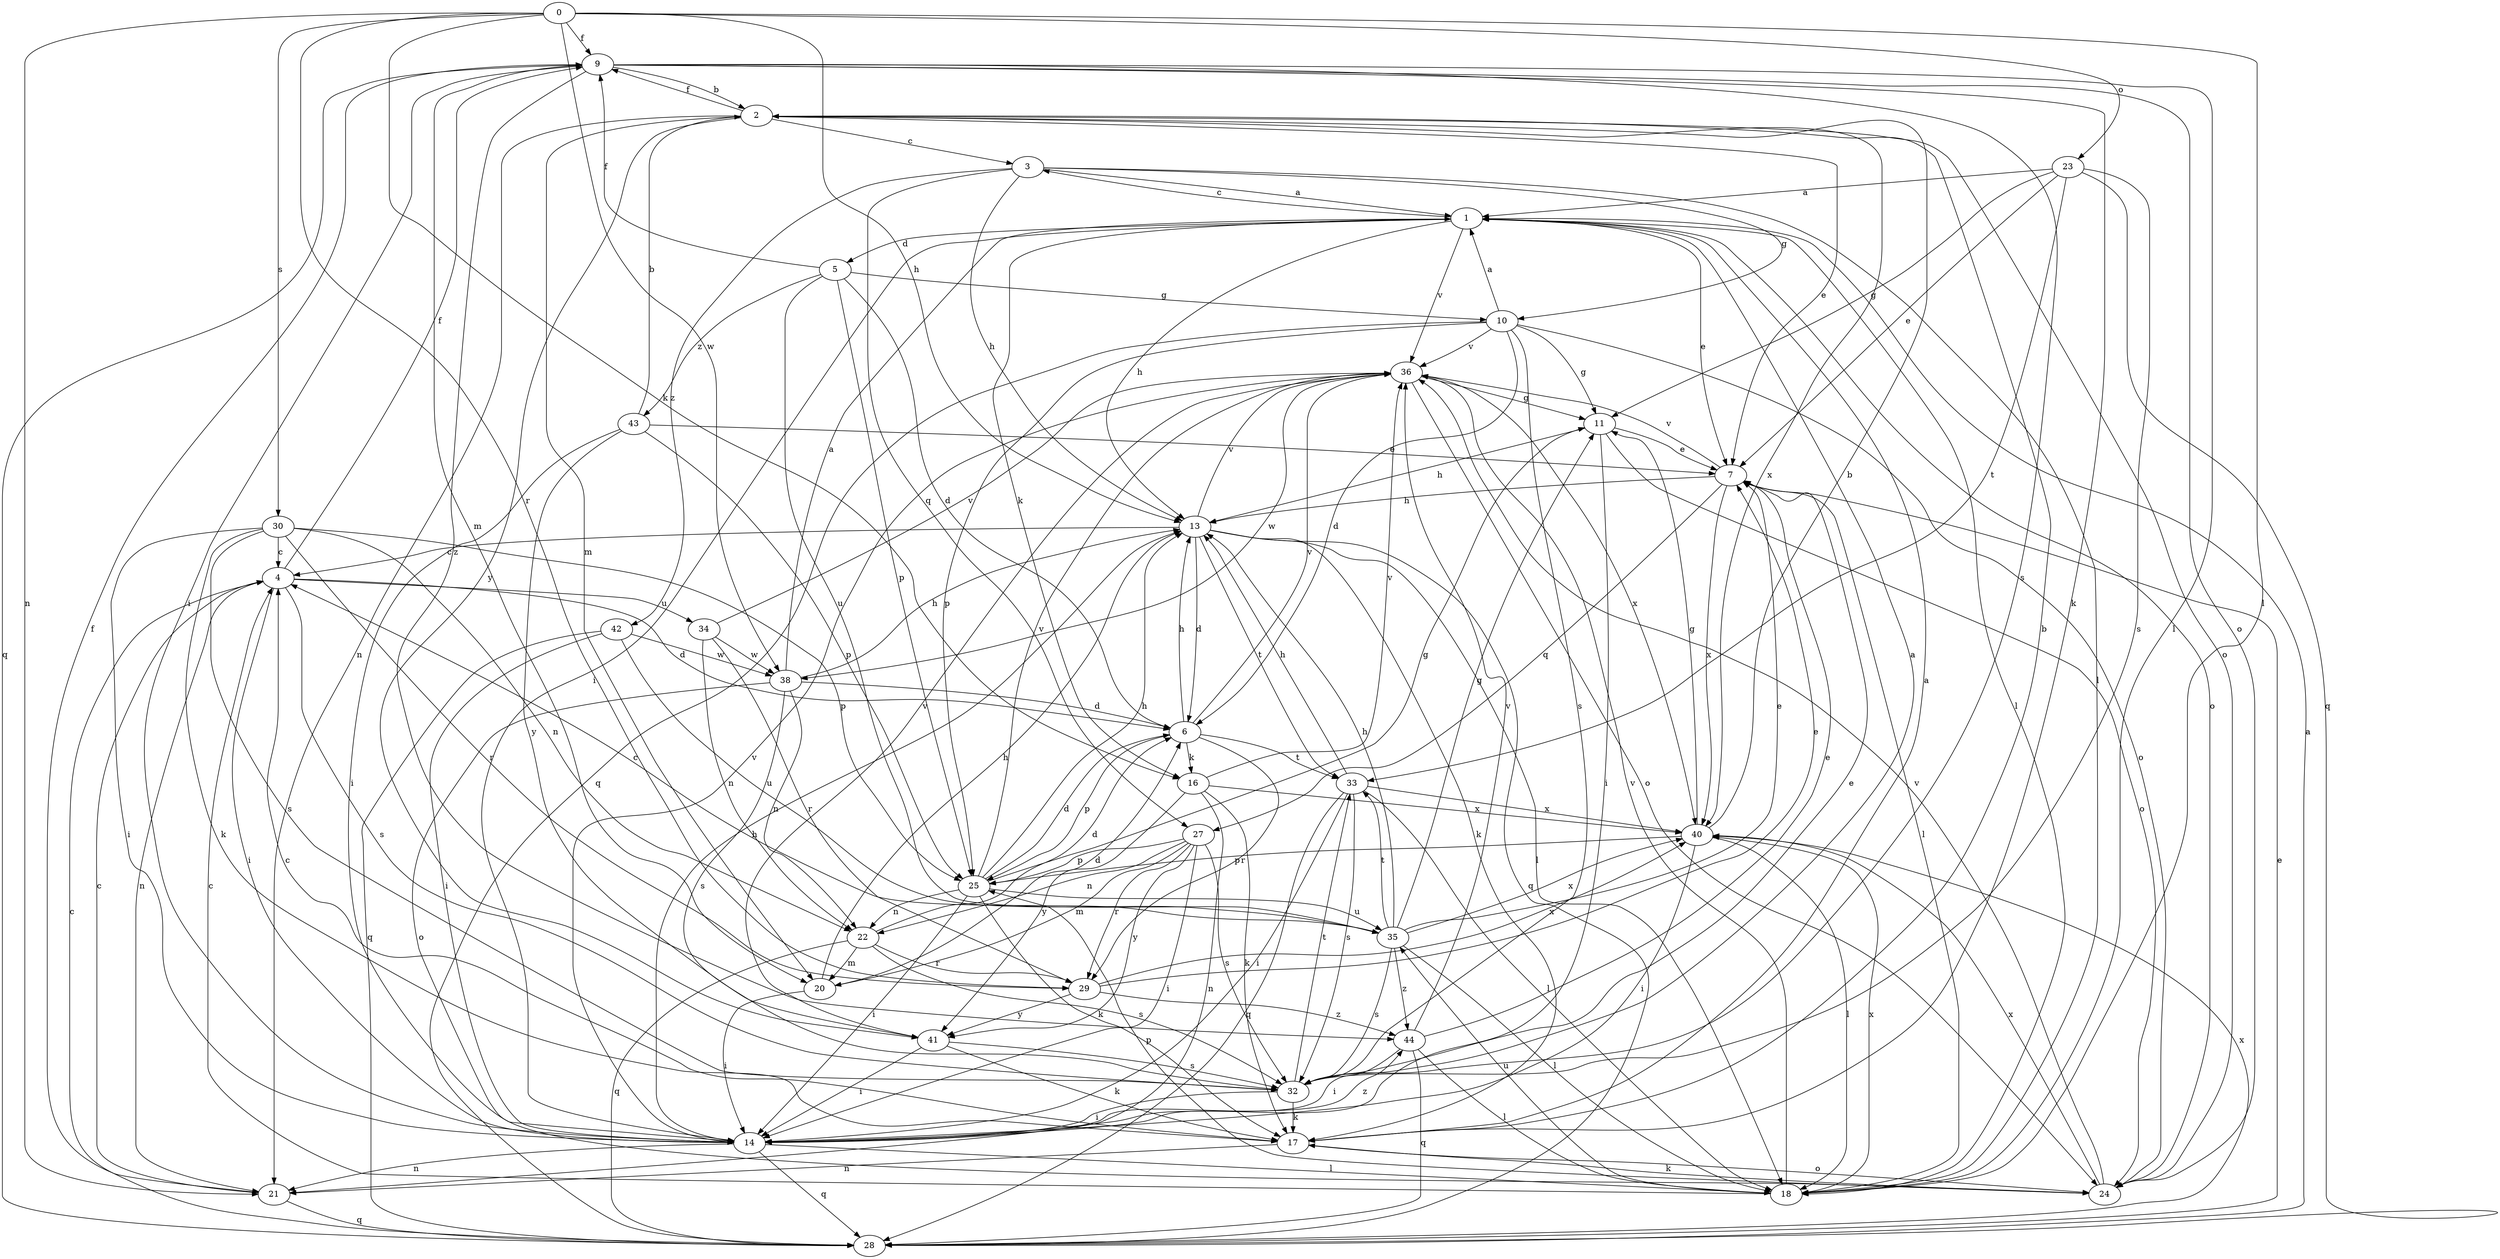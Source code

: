 strict digraph  {
0;
1;
2;
3;
4;
5;
6;
7;
9;
10;
11;
13;
14;
16;
17;
18;
20;
21;
22;
23;
24;
25;
27;
28;
29;
30;
32;
33;
34;
35;
36;
38;
40;
41;
42;
43;
44;
0 -> 9  [label=f];
0 -> 13  [label=h];
0 -> 16  [label=k];
0 -> 18  [label=l];
0 -> 21  [label=n];
0 -> 23  [label=o];
0 -> 29  [label=r];
0 -> 30  [label=s];
0 -> 38  [label=w];
1 -> 3  [label=c];
1 -> 5  [label=d];
1 -> 7  [label=e];
1 -> 13  [label=h];
1 -> 14  [label=i];
1 -> 16  [label=k];
1 -> 18  [label=l];
1 -> 24  [label=o];
1 -> 36  [label=v];
2 -> 3  [label=c];
2 -> 7  [label=e];
2 -> 9  [label=f];
2 -> 20  [label=m];
2 -> 21  [label=n];
2 -> 24  [label=o];
2 -> 40  [label=x];
2 -> 41  [label=y];
3 -> 1  [label=a];
3 -> 10  [label=g];
3 -> 13  [label=h];
3 -> 18  [label=l];
3 -> 27  [label=q];
3 -> 42  [label=z];
4 -> 6  [label=d];
4 -> 9  [label=f];
4 -> 14  [label=i];
4 -> 21  [label=n];
4 -> 32  [label=s];
4 -> 34  [label=u];
5 -> 6  [label=d];
5 -> 9  [label=f];
5 -> 10  [label=g];
5 -> 25  [label=p];
5 -> 35  [label=u];
5 -> 43  [label=z];
6 -> 13  [label=h];
6 -> 16  [label=k];
6 -> 25  [label=p];
6 -> 29  [label=r];
6 -> 33  [label=t];
6 -> 36  [label=v];
7 -> 13  [label=h];
7 -> 18  [label=l];
7 -> 27  [label=q];
7 -> 36  [label=v];
7 -> 40  [label=x];
9 -> 2  [label=b];
9 -> 14  [label=i];
9 -> 17  [label=k];
9 -> 18  [label=l];
9 -> 20  [label=m];
9 -> 24  [label=o];
9 -> 28  [label=q];
9 -> 32  [label=s];
9 -> 44  [label=z];
10 -> 1  [label=a];
10 -> 6  [label=d];
10 -> 11  [label=g];
10 -> 24  [label=o];
10 -> 25  [label=p];
10 -> 28  [label=q];
10 -> 32  [label=s];
10 -> 36  [label=v];
11 -> 7  [label=e];
11 -> 13  [label=h];
11 -> 14  [label=i];
11 -> 24  [label=o];
13 -> 4  [label=c];
13 -> 6  [label=d];
13 -> 17  [label=k];
13 -> 18  [label=l];
13 -> 28  [label=q];
13 -> 33  [label=t];
13 -> 36  [label=v];
14 -> 13  [label=h];
14 -> 18  [label=l];
14 -> 21  [label=n];
14 -> 28  [label=q];
14 -> 36  [label=v];
14 -> 44  [label=z];
16 -> 17  [label=k];
16 -> 21  [label=n];
16 -> 36  [label=v];
16 -> 40  [label=x];
16 -> 41  [label=y];
17 -> 1  [label=a];
17 -> 2  [label=b];
17 -> 4  [label=c];
17 -> 21  [label=n];
17 -> 24  [label=o];
18 -> 4  [label=c];
18 -> 35  [label=u];
18 -> 36  [label=v];
18 -> 40  [label=x];
20 -> 6  [label=d];
20 -> 13  [label=h];
20 -> 14  [label=i];
21 -> 4  [label=c];
21 -> 9  [label=f];
21 -> 28  [label=q];
22 -> 6  [label=d];
22 -> 20  [label=m];
22 -> 28  [label=q];
22 -> 29  [label=r];
22 -> 32  [label=s];
23 -> 1  [label=a];
23 -> 7  [label=e];
23 -> 11  [label=g];
23 -> 28  [label=q];
23 -> 32  [label=s];
23 -> 33  [label=t];
24 -> 17  [label=k];
24 -> 25  [label=p];
24 -> 36  [label=v];
24 -> 40  [label=x];
25 -> 6  [label=d];
25 -> 11  [label=g];
25 -> 13  [label=h];
25 -> 14  [label=i];
25 -> 17  [label=k];
25 -> 22  [label=n];
25 -> 35  [label=u];
25 -> 36  [label=v];
27 -> 14  [label=i];
27 -> 20  [label=m];
27 -> 22  [label=n];
27 -> 25  [label=p];
27 -> 29  [label=r];
27 -> 32  [label=s];
27 -> 41  [label=y];
28 -> 1  [label=a];
28 -> 4  [label=c];
28 -> 7  [label=e];
28 -> 40  [label=x];
29 -> 7  [label=e];
29 -> 40  [label=x];
29 -> 41  [label=y];
29 -> 44  [label=z];
30 -> 4  [label=c];
30 -> 14  [label=i];
30 -> 17  [label=k];
30 -> 22  [label=n];
30 -> 25  [label=p];
30 -> 29  [label=r];
30 -> 32  [label=s];
32 -> 1  [label=a];
32 -> 7  [label=e];
32 -> 14  [label=i];
32 -> 17  [label=k];
32 -> 33  [label=t];
33 -> 13  [label=h];
33 -> 14  [label=i];
33 -> 18  [label=l];
33 -> 28  [label=q];
33 -> 32  [label=s];
33 -> 40  [label=x];
34 -> 22  [label=n];
34 -> 29  [label=r];
34 -> 36  [label=v];
34 -> 38  [label=w];
35 -> 4  [label=c];
35 -> 7  [label=e];
35 -> 11  [label=g];
35 -> 13  [label=h];
35 -> 18  [label=l];
35 -> 32  [label=s];
35 -> 33  [label=t];
35 -> 40  [label=x];
35 -> 44  [label=z];
36 -> 11  [label=g];
36 -> 24  [label=o];
36 -> 38  [label=w];
36 -> 40  [label=x];
38 -> 1  [label=a];
38 -> 6  [label=d];
38 -> 13  [label=h];
38 -> 22  [label=n];
38 -> 24  [label=o];
38 -> 32  [label=s];
40 -> 2  [label=b];
40 -> 11  [label=g];
40 -> 14  [label=i];
40 -> 18  [label=l];
40 -> 25  [label=p];
41 -> 14  [label=i];
41 -> 17  [label=k];
41 -> 32  [label=s];
41 -> 36  [label=v];
42 -> 14  [label=i];
42 -> 28  [label=q];
42 -> 35  [label=u];
42 -> 38  [label=w];
43 -> 2  [label=b];
43 -> 7  [label=e];
43 -> 14  [label=i];
43 -> 25  [label=p];
43 -> 41  [label=y];
44 -> 7  [label=e];
44 -> 14  [label=i];
44 -> 18  [label=l];
44 -> 28  [label=q];
44 -> 36  [label=v];
}

